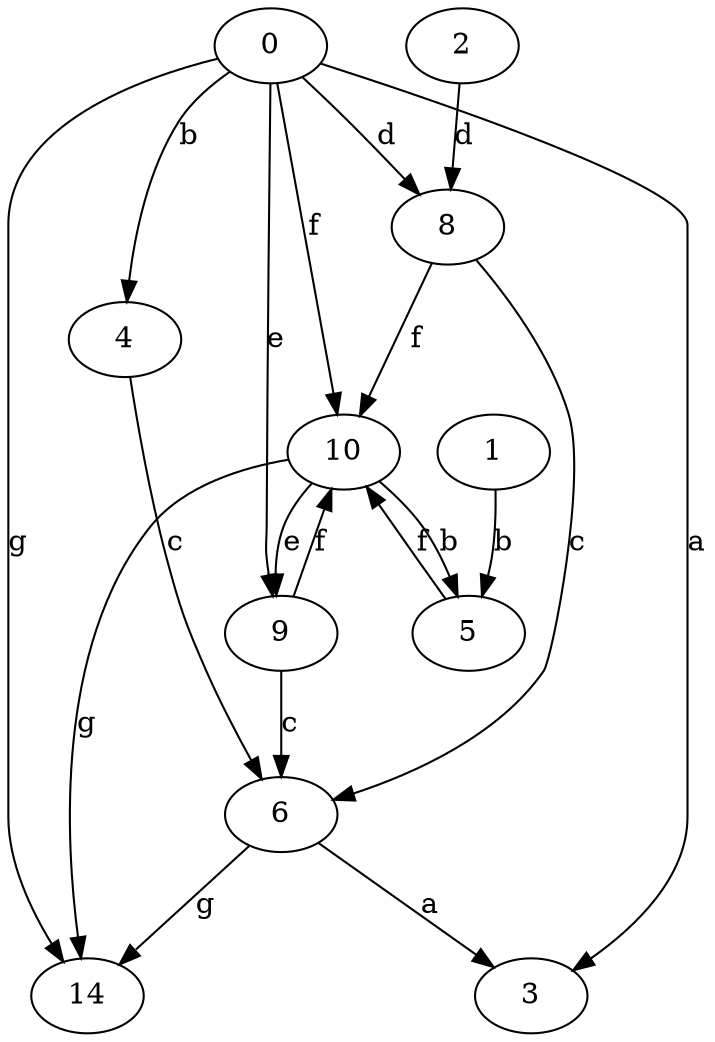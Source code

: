 strict digraph  {
2;
0;
3;
4;
5;
6;
8;
9;
1;
10;
14;
2 -> 8  [label=d];
0 -> 3  [label=a];
0 -> 4  [label=b];
0 -> 8  [label=d];
0 -> 9  [label=e];
0 -> 10  [label=f];
0 -> 14  [label=g];
4 -> 6  [label=c];
5 -> 10  [label=f];
6 -> 3  [label=a];
6 -> 14  [label=g];
8 -> 6  [label=c];
8 -> 10  [label=f];
9 -> 6  [label=c];
9 -> 10  [label=f];
1 -> 5  [label=b];
10 -> 5  [label=b];
10 -> 9  [label=e];
10 -> 14  [label=g];
}
